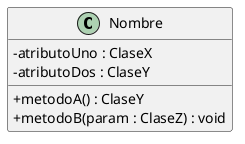 @startuml
skinparam classAttributeIconSize 0

class Nombre {
        - atributoUno : ClaseX
        - atributoDos : ClaseY

        + metodoA() : ClaseY
        + metodoB(param : ClaseZ) : void
}
@enduml
